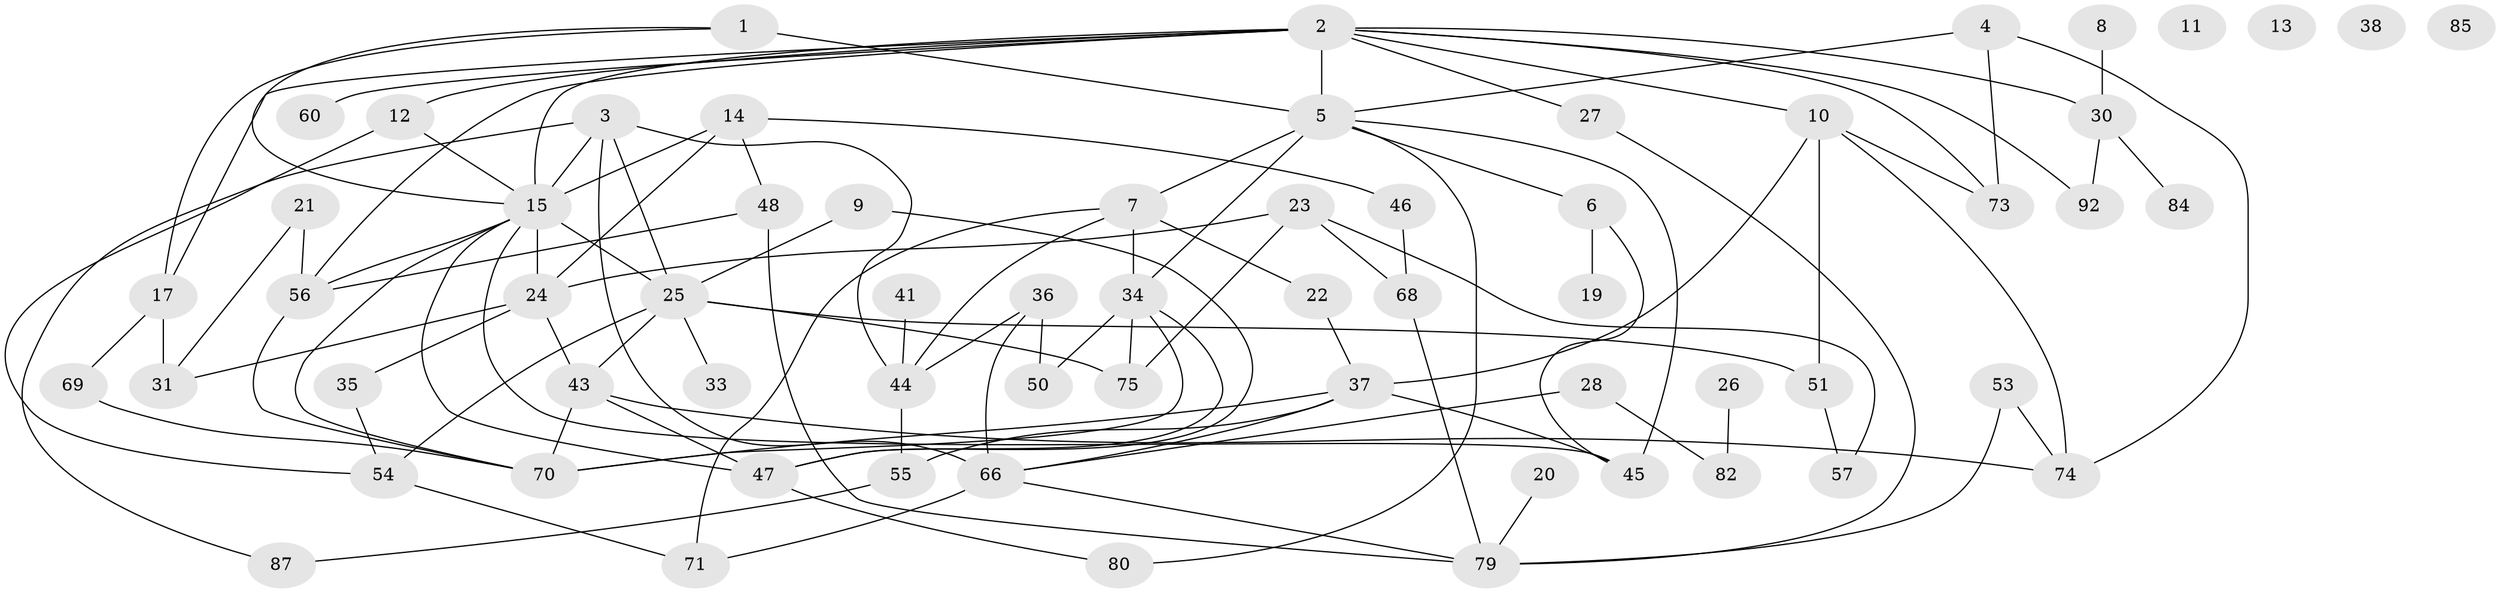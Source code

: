 // original degree distribution, {3: 0.23404255319148937, 7: 0.02127659574468085, 4: 0.1276595744680851, 6: 0.06382978723404255, 1: 0.09574468085106383, 5: 0.09574468085106383, 0: 0.0425531914893617, 2: 0.30851063829787234, 8: 0.010638297872340425}
// Generated by graph-tools (version 1.1) at 2025/41/03/06/25 10:41:19]
// undirected, 64 vertices, 107 edges
graph export_dot {
graph [start="1"]
  node [color=gray90,style=filled];
  1 [super="+65"];
  2 [super="+16"];
  3 [super="+29"];
  4;
  5 [super="+18"];
  6;
  7 [super="+63"];
  8;
  9 [super="+77"];
  10 [super="+78"];
  11;
  12;
  13;
  14 [super="+59"];
  15 [super="+40"];
  17 [super="+90"];
  19;
  20;
  21;
  22;
  23 [super="+64"];
  24 [super="+67"];
  25 [super="+32"];
  26;
  27;
  28;
  30 [super="+88"];
  31 [super="+39"];
  33;
  34 [super="+52"];
  35;
  36;
  37 [super="+42"];
  38;
  41;
  43 [super="+89"];
  44 [super="+58"];
  45;
  46 [super="+61"];
  47;
  48 [super="+49"];
  50;
  51;
  53 [super="+72"];
  54;
  55 [super="+83"];
  56 [super="+62"];
  57;
  60;
  66 [super="+81"];
  68;
  69 [super="+91"];
  70;
  71;
  73;
  74 [super="+93"];
  75 [super="+76"];
  79 [super="+86"];
  80;
  82 [super="+94"];
  84;
  85;
  87;
  92;
  1 -- 5 [weight=2];
  1 -- 15;
  1 -- 17;
  2 -- 12;
  2 -- 15;
  2 -- 60;
  2 -- 5;
  2 -- 30;
  2 -- 56;
  2 -- 73;
  2 -- 10;
  2 -- 27;
  2 -- 92;
  2 -- 17;
  3 -- 66 [weight=3];
  3 -- 15;
  3 -- 87;
  3 -- 25;
  3 -- 44;
  4 -- 5;
  4 -- 73;
  4 -- 74;
  5 -- 80;
  5 -- 34;
  5 -- 6;
  5 -- 45;
  5 -- 7;
  6 -- 19;
  6 -- 45;
  7 -- 34;
  7 -- 22;
  7 -- 71;
  7 -- 44;
  8 -- 30;
  9 -- 25 [weight=2];
  9 -- 47;
  10 -- 37;
  10 -- 51;
  10 -- 73;
  10 -- 74;
  12 -- 54;
  12 -- 15;
  14 -- 24;
  14 -- 48;
  14 -- 46;
  14 -- 15;
  15 -- 47;
  15 -- 70;
  15 -- 24;
  15 -- 25;
  15 -- 45;
  15 -- 56;
  17 -- 31 [weight=2];
  17 -- 69;
  20 -- 79;
  21 -- 31;
  21 -- 56;
  22 -- 37;
  23 -- 57;
  23 -- 68;
  23 -- 75;
  23 -- 24;
  24 -- 31;
  24 -- 43;
  24 -- 35;
  25 -- 51;
  25 -- 54;
  25 -- 33;
  25 -- 75;
  25 -- 43;
  26 -- 82;
  27 -- 79;
  28 -- 82;
  28 -- 66;
  30 -- 84;
  30 -- 92;
  34 -- 47;
  34 -- 50;
  34 -- 70;
  34 -- 75;
  35 -- 54;
  36 -- 44;
  36 -- 50;
  36 -- 66;
  37 -- 45;
  37 -- 66;
  37 -- 70;
  37 -- 55;
  41 -- 44;
  43 -- 47;
  43 -- 70;
  43 -- 74;
  44 -- 55;
  46 -- 68;
  47 -- 80;
  48 -- 56;
  48 -- 79;
  51 -- 57;
  53 -- 79;
  53 -- 74;
  54 -- 71;
  55 -- 87;
  56 -- 70;
  66 -- 71;
  66 -- 79;
  68 -- 79;
  69 -- 70;
}
